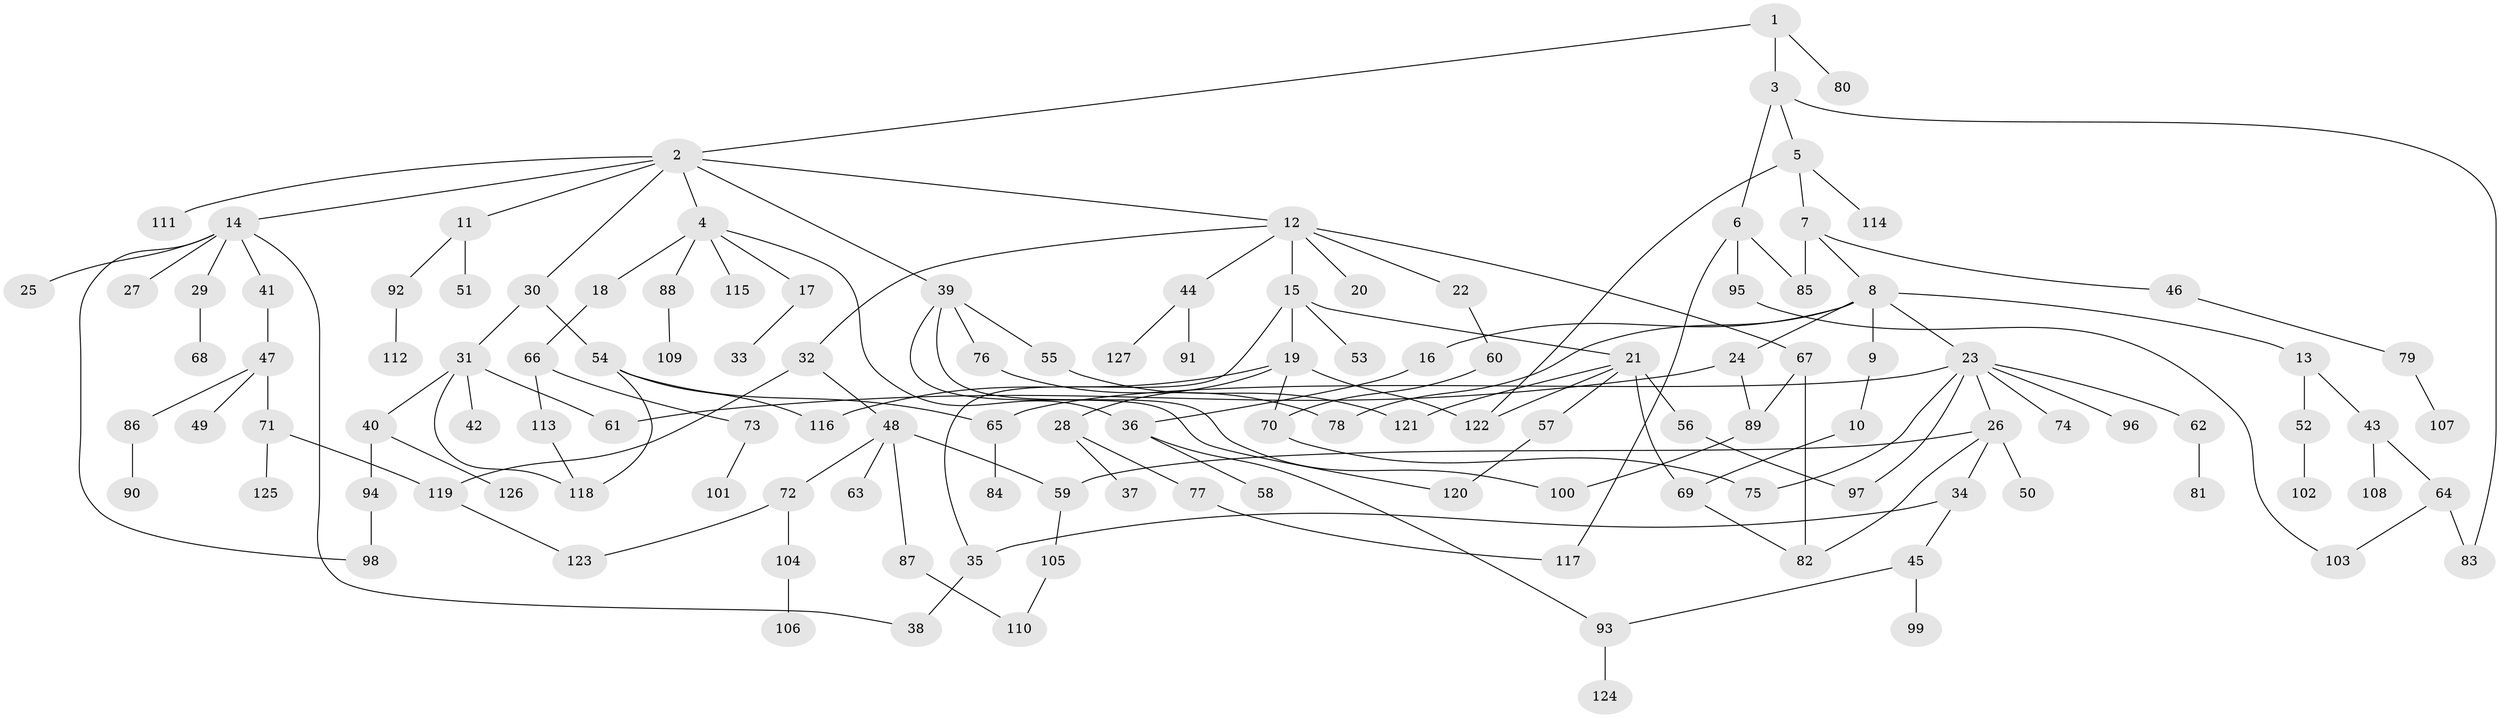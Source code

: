 // Generated by graph-tools (version 1.1) at 2025/34/03/09/25 02:34:20]
// undirected, 127 vertices, 157 edges
graph export_dot {
graph [start="1"]
  node [color=gray90,style=filled];
  1;
  2;
  3;
  4;
  5;
  6;
  7;
  8;
  9;
  10;
  11;
  12;
  13;
  14;
  15;
  16;
  17;
  18;
  19;
  20;
  21;
  22;
  23;
  24;
  25;
  26;
  27;
  28;
  29;
  30;
  31;
  32;
  33;
  34;
  35;
  36;
  37;
  38;
  39;
  40;
  41;
  42;
  43;
  44;
  45;
  46;
  47;
  48;
  49;
  50;
  51;
  52;
  53;
  54;
  55;
  56;
  57;
  58;
  59;
  60;
  61;
  62;
  63;
  64;
  65;
  66;
  67;
  68;
  69;
  70;
  71;
  72;
  73;
  74;
  75;
  76;
  77;
  78;
  79;
  80;
  81;
  82;
  83;
  84;
  85;
  86;
  87;
  88;
  89;
  90;
  91;
  92;
  93;
  94;
  95;
  96;
  97;
  98;
  99;
  100;
  101;
  102;
  103;
  104;
  105;
  106;
  107;
  108;
  109;
  110;
  111;
  112;
  113;
  114;
  115;
  116;
  117;
  118;
  119;
  120;
  121;
  122;
  123;
  124;
  125;
  126;
  127;
  1 -- 2;
  1 -- 3;
  1 -- 80;
  2 -- 4;
  2 -- 11;
  2 -- 12;
  2 -- 14;
  2 -- 30;
  2 -- 39;
  2 -- 111;
  3 -- 5;
  3 -- 6;
  3 -- 83;
  4 -- 17;
  4 -- 18;
  4 -- 36;
  4 -- 88;
  4 -- 115;
  5 -- 7;
  5 -- 114;
  5 -- 122;
  6 -- 95;
  6 -- 117;
  6 -- 85;
  7 -- 8;
  7 -- 46;
  7 -- 85;
  8 -- 9;
  8 -- 13;
  8 -- 16;
  8 -- 23;
  8 -- 24;
  8 -- 78;
  9 -- 10;
  10 -- 69;
  11 -- 51;
  11 -- 92;
  12 -- 15;
  12 -- 20;
  12 -- 22;
  12 -- 32;
  12 -- 44;
  12 -- 67;
  13 -- 43;
  13 -- 52;
  14 -- 25;
  14 -- 27;
  14 -- 29;
  14 -- 41;
  14 -- 98;
  14 -- 38;
  15 -- 19;
  15 -- 21;
  15 -- 35;
  15 -- 53;
  16 -- 36;
  17 -- 33;
  18 -- 66;
  19 -- 28;
  19 -- 70;
  19 -- 116;
  19 -- 122;
  21 -- 56;
  21 -- 57;
  21 -- 121;
  21 -- 69;
  21 -- 122;
  22 -- 60;
  23 -- 26;
  23 -- 62;
  23 -- 74;
  23 -- 75;
  23 -- 96;
  23 -- 97;
  23 -- 65;
  24 -- 89;
  24 -- 61;
  26 -- 34;
  26 -- 50;
  26 -- 59;
  26 -- 82;
  28 -- 37;
  28 -- 77;
  29 -- 68;
  30 -- 31;
  30 -- 54;
  31 -- 40;
  31 -- 42;
  31 -- 61;
  31 -- 118;
  32 -- 48;
  32 -- 119;
  34 -- 45;
  34 -- 35;
  35 -- 38;
  36 -- 58;
  36 -- 93;
  39 -- 55;
  39 -- 76;
  39 -- 100;
  39 -- 120;
  40 -- 94;
  40 -- 126;
  41 -- 47;
  43 -- 64;
  43 -- 108;
  44 -- 91;
  44 -- 127;
  45 -- 93;
  45 -- 99;
  46 -- 79;
  47 -- 49;
  47 -- 71;
  47 -- 86;
  48 -- 59;
  48 -- 63;
  48 -- 72;
  48 -- 87;
  52 -- 102;
  54 -- 65;
  54 -- 118;
  54 -- 116;
  55 -- 121;
  56 -- 97;
  57 -- 120;
  59 -- 105;
  60 -- 70;
  62 -- 81;
  64 -- 103;
  64 -- 83;
  65 -- 84;
  66 -- 73;
  66 -- 113;
  67 -- 89;
  67 -- 82;
  69 -- 82;
  70 -- 75;
  71 -- 125;
  71 -- 119;
  72 -- 104;
  72 -- 123;
  73 -- 101;
  76 -- 78;
  77 -- 117;
  79 -- 107;
  86 -- 90;
  87 -- 110;
  88 -- 109;
  89 -- 100;
  92 -- 112;
  93 -- 124;
  94 -- 98;
  95 -- 103;
  104 -- 106;
  105 -- 110;
  113 -- 118;
  119 -- 123;
}
